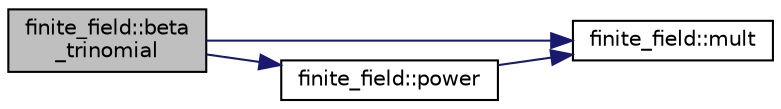 digraph "finite_field::beta_trinomial"
{
  edge [fontname="Helvetica",fontsize="10",labelfontname="Helvetica",labelfontsize="10"];
  node [fontname="Helvetica",fontsize="10",shape=record];
  rankdir="LR";
  Node1832 [label="finite_field::beta\l_trinomial",height=0.2,width=0.4,color="black", fillcolor="grey75", style="filled", fontcolor="black"];
  Node1832 -> Node1833 [color="midnightblue",fontsize="10",style="solid",fontname="Helvetica"];
  Node1833 [label="finite_field::mult",height=0.2,width=0.4,color="black", fillcolor="white", style="filled",URL="$df/d5a/classfinite__field.html#a24fb5917aa6d4d656fd855b7f44a13b0"];
  Node1832 -> Node1834 [color="midnightblue",fontsize="10",style="solid",fontname="Helvetica"];
  Node1834 [label="finite_field::power",height=0.2,width=0.4,color="black", fillcolor="white", style="filled",URL="$df/d5a/classfinite__field.html#a0437871b8f775f0b2d589188d9ad7e61"];
  Node1834 -> Node1833 [color="midnightblue",fontsize="10",style="solid",fontname="Helvetica"];
}
